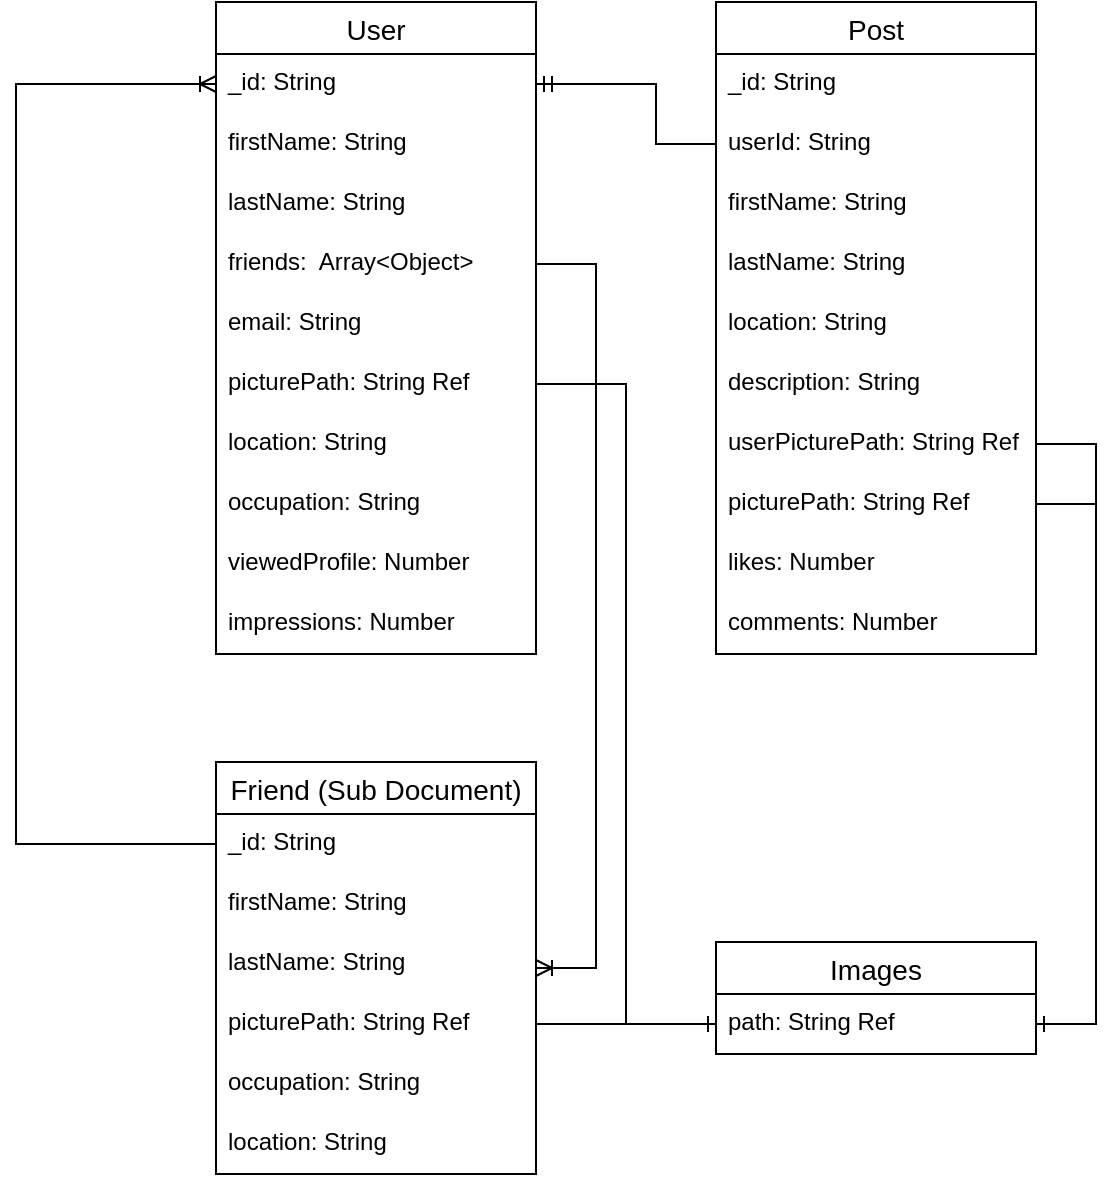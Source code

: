 <mxfile version="20.1.3" type="device"><diagram id="R2lEEEUBdFMjLlhIrx00" name="Page-1"><mxGraphModel dx="1382" dy="731" grid="1" gridSize="10" guides="1" tooltips="1" connect="1" arrows="1" fold="1" page="1" pageScale="1" pageWidth="850" pageHeight="1100" math="0" shadow="0" extFonts="Permanent Marker^https://fonts.googleapis.com/css?family=Permanent+Marker"><root><mxCell id="0"/><mxCell id="1" parent="0"/><mxCell id="2OCNB4pJW7zG9alkBtHH-1" value="User" style="swimlane;fontStyle=0;childLayout=stackLayout;horizontal=1;startSize=26;horizontalStack=0;resizeParent=1;resizeParentMax=0;resizeLast=0;collapsible=1;marginBottom=0;align=center;fontSize=14;" vertex="1" parent="1"><mxGeometry x="150" y="70" width="160" height="326" as="geometry"/></mxCell><mxCell id="2OCNB4pJW7zG9alkBtHH-2" value="_id: String" style="text;strokeColor=none;fillColor=none;spacingLeft=4;spacingRight=4;overflow=hidden;rotatable=0;points=[[0,0.5],[1,0.5]];portConstraint=eastwest;fontSize=12;" vertex="1" parent="2OCNB4pJW7zG9alkBtHH-1"><mxGeometry y="26" width="160" height="30" as="geometry"/></mxCell><mxCell id="2OCNB4pJW7zG9alkBtHH-3" value="firstName: String" style="text;strokeColor=none;fillColor=none;spacingLeft=4;spacingRight=4;overflow=hidden;rotatable=0;points=[[0,0.5],[1,0.5]];portConstraint=eastwest;fontSize=12;" vertex="1" parent="2OCNB4pJW7zG9alkBtHH-1"><mxGeometry y="56" width="160" height="30" as="geometry"/></mxCell><mxCell id="2OCNB4pJW7zG9alkBtHH-4" value="lastName: String" style="text;strokeColor=none;fillColor=none;spacingLeft=4;spacingRight=4;overflow=hidden;rotatable=0;points=[[0,0.5],[1,0.5]];portConstraint=eastwest;fontSize=12;" vertex="1" parent="2OCNB4pJW7zG9alkBtHH-1"><mxGeometry y="86" width="160" height="30" as="geometry"/></mxCell><mxCell id="2OCNB4pJW7zG9alkBtHH-13" value="friends:  Array&lt;Object&gt;" style="text;strokeColor=none;fillColor=none;spacingLeft=4;spacingRight=4;overflow=hidden;rotatable=0;points=[[0,0.5],[1,0.5]];portConstraint=eastwest;fontSize=12;" vertex="1" parent="2OCNB4pJW7zG9alkBtHH-1"><mxGeometry y="116" width="160" height="30" as="geometry"/></mxCell><mxCell id="2OCNB4pJW7zG9alkBtHH-14" value="email: String" style="text;strokeColor=none;fillColor=none;spacingLeft=4;spacingRight=4;overflow=hidden;rotatable=0;points=[[0,0.5],[1,0.5]];portConstraint=eastwest;fontSize=12;" vertex="1" parent="2OCNB4pJW7zG9alkBtHH-1"><mxGeometry y="146" width="160" height="30" as="geometry"/></mxCell><mxCell id="2OCNB4pJW7zG9alkBtHH-15" value="picturePath: String Ref" style="text;strokeColor=none;fillColor=none;spacingLeft=4;spacingRight=4;overflow=hidden;rotatable=0;points=[[0,0.5],[1,0.5]];portConstraint=eastwest;fontSize=12;" vertex="1" parent="2OCNB4pJW7zG9alkBtHH-1"><mxGeometry y="176" width="160" height="30" as="geometry"/></mxCell><mxCell id="2OCNB4pJW7zG9alkBtHH-16" value="location: String" style="text;strokeColor=none;fillColor=none;spacingLeft=4;spacingRight=4;overflow=hidden;rotatable=0;points=[[0,0.5],[1,0.5]];portConstraint=eastwest;fontSize=12;" vertex="1" parent="2OCNB4pJW7zG9alkBtHH-1"><mxGeometry y="206" width="160" height="30" as="geometry"/></mxCell><mxCell id="2OCNB4pJW7zG9alkBtHH-17" value="occupation: String" style="text;strokeColor=none;fillColor=none;spacingLeft=4;spacingRight=4;overflow=hidden;rotatable=0;points=[[0,0.5],[1,0.5]];portConstraint=eastwest;fontSize=12;" vertex="1" parent="2OCNB4pJW7zG9alkBtHH-1"><mxGeometry y="236" width="160" height="30" as="geometry"/></mxCell><mxCell id="2OCNB4pJW7zG9alkBtHH-18" value="viewedProfile: Number" style="text;strokeColor=none;fillColor=none;spacingLeft=4;spacingRight=4;overflow=hidden;rotatable=0;points=[[0,0.5],[1,0.5]];portConstraint=eastwest;fontSize=12;" vertex="1" parent="2OCNB4pJW7zG9alkBtHH-1"><mxGeometry y="266" width="160" height="30" as="geometry"/></mxCell><mxCell id="2OCNB4pJW7zG9alkBtHH-19" value="impressions: Number" style="text;strokeColor=none;fillColor=none;spacingLeft=4;spacingRight=4;overflow=hidden;rotatable=0;points=[[0,0.5],[1,0.5]];portConstraint=eastwest;fontSize=12;" vertex="1" parent="2OCNB4pJW7zG9alkBtHH-1"><mxGeometry y="296" width="160" height="30" as="geometry"/></mxCell><mxCell id="2OCNB4pJW7zG9alkBtHH-5" value="Friend (Sub Document)" style="swimlane;fontStyle=0;childLayout=stackLayout;horizontal=1;startSize=26;horizontalStack=0;resizeParent=1;resizeParentMax=0;resizeLast=0;collapsible=1;marginBottom=0;align=center;fontSize=14;" vertex="1" parent="1"><mxGeometry x="150" y="450" width="160" height="206" as="geometry"/></mxCell><mxCell id="2OCNB4pJW7zG9alkBtHH-6" value="_id: String" style="text;strokeColor=none;fillColor=none;spacingLeft=4;spacingRight=4;overflow=hidden;rotatable=0;points=[[0,0.5],[1,0.5]];portConstraint=eastwest;fontSize=12;" vertex="1" parent="2OCNB4pJW7zG9alkBtHH-5"><mxGeometry y="26" width="160" height="30" as="geometry"/></mxCell><mxCell id="2OCNB4pJW7zG9alkBtHH-20" value="firstName: String" style="text;strokeColor=none;fillColor=none;spacingLeft=4;spacingRight=4;overflow=hidden;rotatable=0;points=[[0,0.5],[1,0.5]];portConstraint=eastwest;fontSize=12;" vertex="1" parent="2OCNB4pJW7zG9alkBtHH-5"><mxGeometry y="56" width="160" height="30" as="geometry"/></mxCell><mxCell id="2OCNB4pJW7zG9alkBtHH-21" value="lastName: String" style="text;strokeColor=none;fillColor=none;spacingLeft=4;spacingRight=4;overflow=hidden;rotatable=0;points=[[0,0.5],[1,0.5]];portConstraint=eastwest;fontSize=12;" vertex="1" parent="2OCNB4pJW7zG9alkBtHH-5"><mxGeometry y="86" width="160" height="30" as="geometry"/></mxCell><mxCell id="2OCNB4pJW7zG9alkBtHH-7" value="picturePath: String Ref" style="text;strokeColor=none;fillColor=none;spacingLeft=4;spacingRight=4;overflow=hidden;rotatable=0;points=[[0,0.5],[1,0.5]];portConstraint=eastwest;fontSize=12;" vertex="1" parent="2OCNB4pJW7zG9alkBtHH-5"><mxGeometry y="116" width="160" height="30" as="geometry"/></mxCell><mxCell id="2OCNB4pJW7zG9alkBtHH-8" value="occupation: String" style="text;strokeColor=none;fillColor=none;spacingLeft=4;spacingRight=4;overflow=hidden;rotatable=0;points=[[0,0.5],[1,0.5]];portConstraint=eastwest;fontSize=12;" vertex="1" parent="2OCNB4pJW7zG9alkBtHH-5"><mxGeometry y="146" width="160" height="30" as="geometry"/></mxCell><mxCell id="2OCNB4pJW7zG9alkBtHH-22" value="location: String" style="text;strokeColor=none;fillColor=none;spacingLeft=4;spacingRight=4;overflow=hidden;rotatable=0;points=[[0,0.5],[1,0.5]];portConstraint=eastwest;fontSize=12;" vertex="1" parent="2OCNB4pJW7zG9alkBtHH-5"><mxGeometry y="176" width="160" height="30" as="geometry"/></mxCell><mxCell id="2OCNB4pJW7zG9alkBtHH-9" value="Post" style="swimlane;fontStyle=0;childLayout=stackLayout;horizontal=1;startSize=26;horizontalStack=0;resizeParent=1;resizeParentMax=0;resizeLast=0;collapsible=1;marginBottom=0;align=center;fontSize=14;" vertex="1" parent="1"><mxGeometry x="400" y="70" width="160" height="326" as="geometry"/></mxCell><mxCell id="2OCNB4pJW7zG9alkBtHH-10" value="_id: String" style="text;strokeColor=none;fillColor=none;spacingLeft=4;spacingRight=4;overflow=hidden;rotatable=0;points=[[0,0.5],[1,0.5]];portConstraint=eastwest;fontSize=12;" vertex="1" parent="2OCNB4pJW7zG9alkBtHH-9"><mxGeometry y="26" width="160" height="30" as="geometry"/></mxCell><mxCell id="2OCNB4pJW7zG9alkBtHH-23" value="userId: String" style="text;strokeColor=none;fillColor=none;spacingLeft=4;spacingRight=4;overflow=hidden;rotatable=0;points=[[0,0.5],[1,0.5]];portConstraint=eastwest;fontSize=12;" vertex="1" parent="2OCNB4pJW7zG9alkBtHH-9"><mxGeometry y="56" width="160" height="30" as="geometry"/></mxCell><mxCell id="2OCNB4pJW7zG9alkBtHH-24" value="firstName: String" style="text;strokeColor=none;fillColor=none;spacingLeft=4;spacingRight=4;overflow=hidden;rotatable=0;points=[[0,0.5],[1,0.5]];portConstraint=eastwest;fontSize=12;" vertex="1" parent="2OCNB4pJW7zG9alkBtHH-9"><mxGeometry y="86" width="160" height="30" as="geometry"/></mxCell><mxCell id="2OCNB4pJW7zG9alkBtHH-25" value="lastName: String" style="text;strokeColor=none;fillColor=none;spacingLeft=4;spacingRight=4;overflow=hidden;rotatable=0;points=[[0,0.5],[1,0.5]];portConstraint=eastwest;fontSize=12;" vertex="1" parent="2OCNB4pJW7zG9alkBtHH-9"><mxGeometry y="116" width="160" height="30" as="geometry"/></mxCell><mxCell id="2OCNB4pJW7zG9alkBtHH-11" value="location: String" style="text;strokeColor=none;fillColor=none;spacingLeft=4;spacingRight=4;overflow=hidden;rotatable=0;points=[[0,0.5],[1,0.5]];portConstraint=eastwest;fontSize=12;" vertex="1" parent="2OCNB4pJW7zG9alkBtHH-9"><mxGeometry y="146" width="160" height="30" as="geometry"/></mxCell><mxCell id="2OCNB4pJW7zG9alkBtHH-12" value="description: String" style="text;strokeColor=none;fillColor=none;spacingLeft=4;spacingRight=4;overflow=hidden;rotatable=0;points=[[0,0.5],[1,0.5]];portConstraint=eastwest;fontSize=12;" vertex="1" parent="2OCNB4pJW7zG9alkBtHH-9"><mxGeometry y="176" width="160" height="30" as="geometry"/></mxCell><mxCell id="2OCNB4pJW7zG9alkBtHH-26" value="userPicturePath: String Ref" style="text;strokeColor=none;fillColor=none;spacingLeft=4;spacingRight=4;overflow=hidden;rotatable=0;points=[[0,0.5],[1,0.5]];portConstraint=eastwest;fontSize=12;" vertex="1" parent="2OCNB4pJW7zG9alkBtHH-9"><mxGeometry y="206" width="160" height="30" as="geometry"/></mxCell><mxCell id="2OCNB4pJW7zG9alkBtHH-27" value="picturePath: String Ref" style="text;strokeColor=none;fillColor=none;spacingLeft=4;spacingRight=4;overflow=hidden;rotatable=0;points=[[0,0.5],[1,0.5]];portConstraint=eastwest;fontSize=12;" vertex="1" parent="2OCNB4pJW7zG9alkBtHH-9"><mxGeometry y="236" width="160" height="30" as="geometry"/></mxCell><mxCell id="2OCNB4pJW7zG9alkBtHH-28" value="likes: Number" style="text;strokeColor=none;fillColor=none;spacingLeft=4;spacingRight=4;overflow=hidden;rotatable=0;points=[[0,0.5],[1,0.5]];portConstraint=eastwest;fontSize=12;" vertex="1" parent="2OCNB4pJW7zG9alkBtHH-9"><mxGeometry y="266" width="160" height="30" as="geometry"/></mxCell><mxCell id="2OCNB4pJW7zG9alkBtHH-29" value="comments: Number" style="text;strokeColor=none;fillColor=none;spacingLeft=4;spacingRight=4;overflow=hidden;rotatable=0;points=[[0,0.5],[1,0.5]];portConstraint=eastwest;fontSize=12;" vertex="1" parent="2OCNB4pJW7zG9alkBtHH-9"><mxGeometry y="296" width="160" height="30" as="geometry"/></mxCell><mxCell id="2OCNB4pJW7zG9alkBtHH-30" value="Images" style="swimlane;fontStyle=0;childLayout=stackLayout;horizontal=1;startSize=26;horizontalStack=0;resizeParent=1;resizeParentMax=0;resizeLast=0;collapsible=1;marginBottom=0;align=center;fontSize=14;" vertex="1" parent="1"><mxGeometry x="400" y="540" width="160" height="56" as="geometry"/></mxCell><mxCell id="2OCNB4pJW7zG9alkBtHH-33" value="path: String Ref" style="text;strokeColor=none;fillColor=none;spacingLeft=4;spacingRight=4;overflow=hidden;rotatable=0;points=[[0,0.5],[1,0.5]];portConstraint=eastwest;fontSize=12;" vertex="1" parent="2OCNB4pJW7zG9alkBtHH-30"><mxGeometry y="26" width="160" height="30" as="geometry"/></mxCell><mxCell id="2OCNB4pJW7zG9alkBtHH-68" value="" style="edgeStyle=entityRelationEdgeStyle;fontSize=12;html=1;endArrow=ERone;endFill=1;rounded=0;entryX=1;entryY=0.5;entryDx=0;entryDy=0;" edge="1" parent="1" source="2OCNB4pJW7zG9alkBtHH-27" target="2OCNB4pJW7zG9alkBtHH-33"><mxGeometry width="100" height="100" relative="1" as="geometry"><mxPoint x="280" y="530" as="sourcePoint"/><mxPoint x="380" y="430" as="targetPoint"/></mxGeometry></mxCell><mxCell id="2OCNB4pJW7zG9alkBtHH-69" value="" style="edgeStyle=entityRelationEdgeStyle;fontSize=12;html=1;endArrow=ERone;endFill=1;rounded=0;" edge="1" parent="1" source="2OCNB4pJW7zG9alkBtHH-26" target="2OCNB4pJW7zG9alkBtHH-33"><mxGeometry width="100" height="100" relative="1" as="geometry"><mxPoint x="410" y="331" as="sourcePoint"/><mxPoint x="310" y="546" as="targetPoint"/></mxGeometry></mxCell><mxCell id="2OCNB4pJW7zG9alkBtHH-71" value="" style="edgeStyle=orthogonalEdgeStyle;fontSize=12;html=1;endArrow=ERmandOne;rounded=0;" edge="1" parent="1" source="2OCNB4pJW7zG9alkBtHH-23" target="2OCNB4pJW7zG9alkBtHH-2"><mxGeometry width="100" height="100" relative="1" as="geometry"><mxPoint x="280" y="270" as="sourcePoint"/><mxPoint x="380" y="170" as="targetPoint"/><Array as="points"><mxPoint x="370" y="141"/><mxPoint x="370" y="111"/></Array></mxGeometry></mxCell><mxCell id="2OCNB4pJW7zG9alkBtHH-70" value="" style="edgeStyle=orthogonalEdgeStyle;fontSize=12;html=1;endArrow=ERone;endFill=1;rounded=0;" edge="1" parent="1" source="2OCNB4pJW7zG9alkBtHH-15" target="2OCNB4pJW7zG9alkBtHH-33"><mxGeometry width="100" height="100" relative="1" as="geometry"><mxPoint x="240" y="301" as="sourcePoint"/><mxPoint x="330" y="556.0" as="targetPoint"/></mxGeometry></mxCell><mxCell id="2OCNB4pJW7zG9alkBtHH-73" value="" style="edgeStyle=entityRelationEdgeStyle;fontSize=12;html=1;endArrow=ERoneToMany;rounded=0;" edge="1" parent="1" source="2OCNB4pJW7zG9alkBtHH-13" target="2OCNB4pJW7zG9alkBtHH-5"><mxGeometry width="100" height="100" relative="1" as="geometry"><mxPoint x="280" y="350" as="sourcePoint"/><mxPoint x="380" y="250" as="targetPoint"/></mxGeometry></mxCell><mxCell id="2OCNB4pJW7zG9alkBtHH-74" value="" style="edgeStyle=entityRelationEdgeStyle;fontSize=12;html=1;endArrow=ERone;endFill=1;rounded=0;" edge="1" parent="1" source="2OCNB4pJW7zG9alkBtHH-7" target="2OCNB4pJW7zG9alkBtHH-33"><mxGeometry width="100" height="100" relative="1" as="geometry"><mxPoint x="410" y="331" as="sourcePoint"/><mxPoint x="320" y="556.0" as="targetPoint"/></mxGeometry></mxCell><mxCell id="2OCNB4pJW7zG9alkBtHH-75" value="" style="edgeStyle=orthogonalEdgeStyle;fontSize=12;html=1;endArrow=ERoneToMany;rounded=0;entryX=0;entryY=0.5;entryDx=0;entryDy=0;" edge="1" parent="1" source="2OCNB4pJW7zG9alkBtHH-6" target="2OCNB4pJW7zG9alkBtHH-2"><mxGeometry width="100" height="100" relative="1" as="geometry"><mxPoint x="320" y="211" as="sourcePoint"/><mxPoint x="320" y="563" as="targetPoint"/><Array as="points"><mxPoint x="50" y="491"/><mxPoint x="50" y="111"/></Array></mxGeometry></mxCell></root></mxGraphModel></diagram></mxfile>